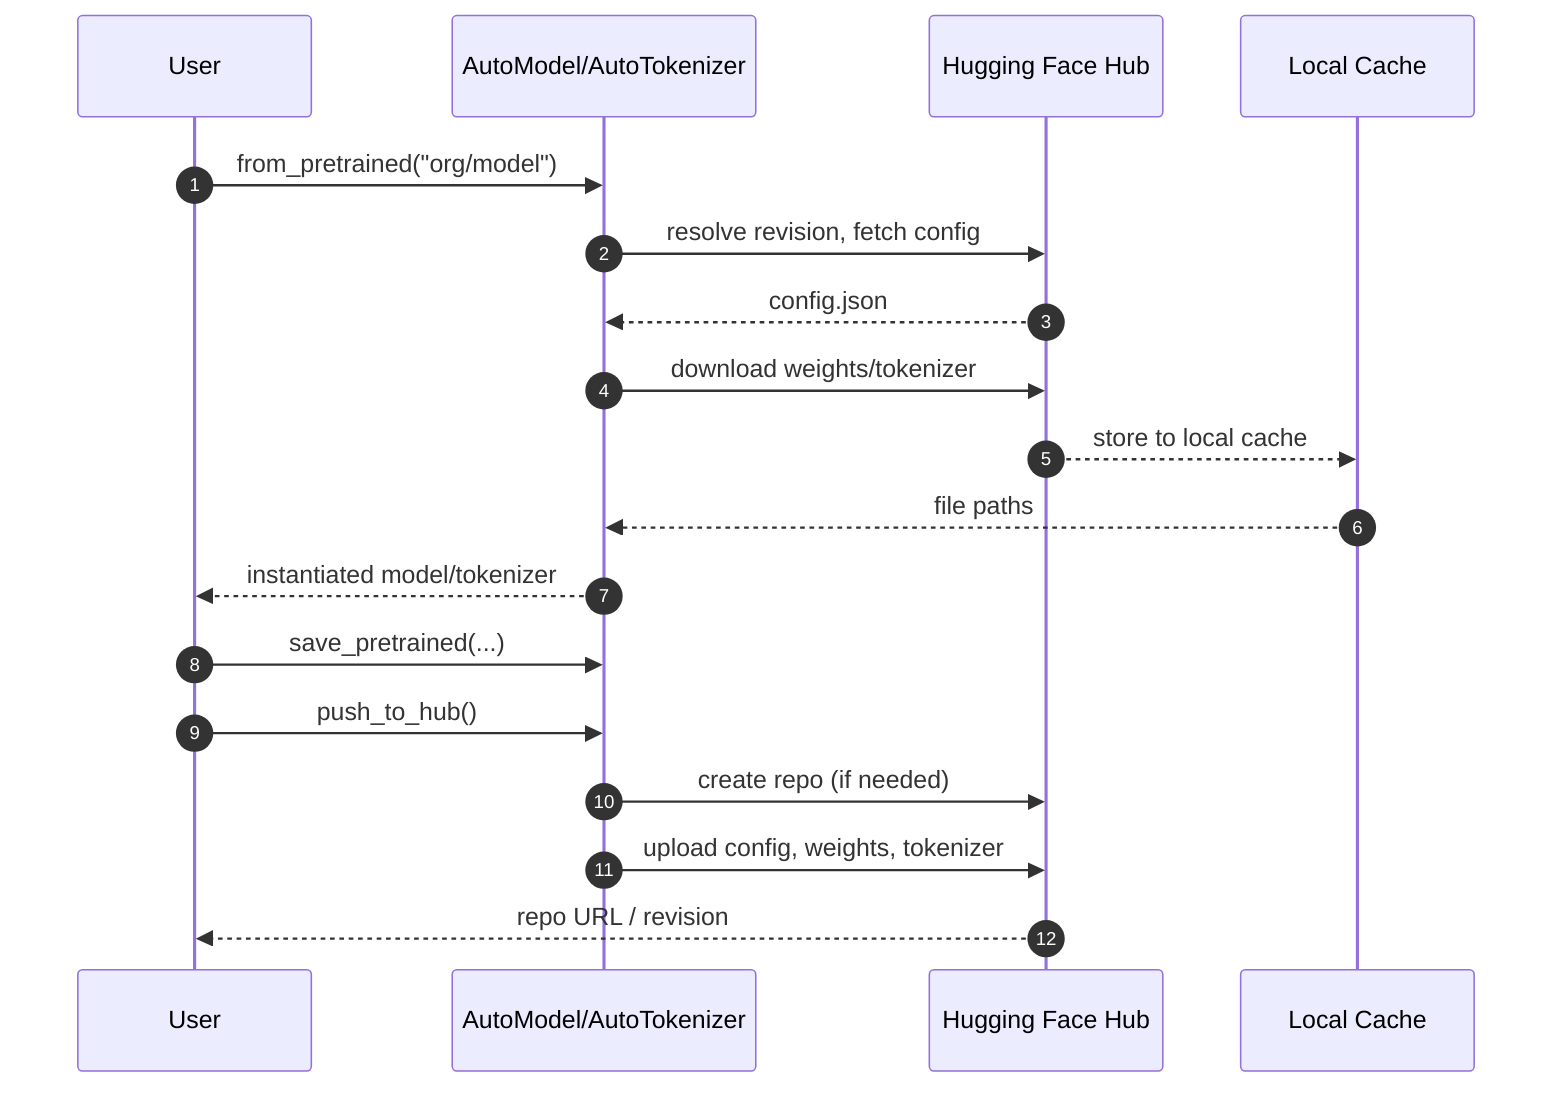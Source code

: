 %% Sequence: Hub from_pretrained and push_to_hub
sequenceDiagram
    autonumber
    participant U as User
    participant A as AutoModel/AutoTokenizer
    participant H as Hugging Face Hub
    participant C as Local Cache

    U->>A: from_pretrained("org/model")
    A->>H: resolve revision, fetch config
    H-->>A: config.json
    A->>H: download weights/tokenizer
    H-->>C: store to local cache
    C-->>A: file paths
    A-->>U: instantiated model/tokenizer

    U->>A: save_pretrained(...)
    U->>A: push_to_hub()
    A->>H: create repo (if needed)
    A->>H: upload config, weights, tokenizer
    H-->>U: repo URL / revision